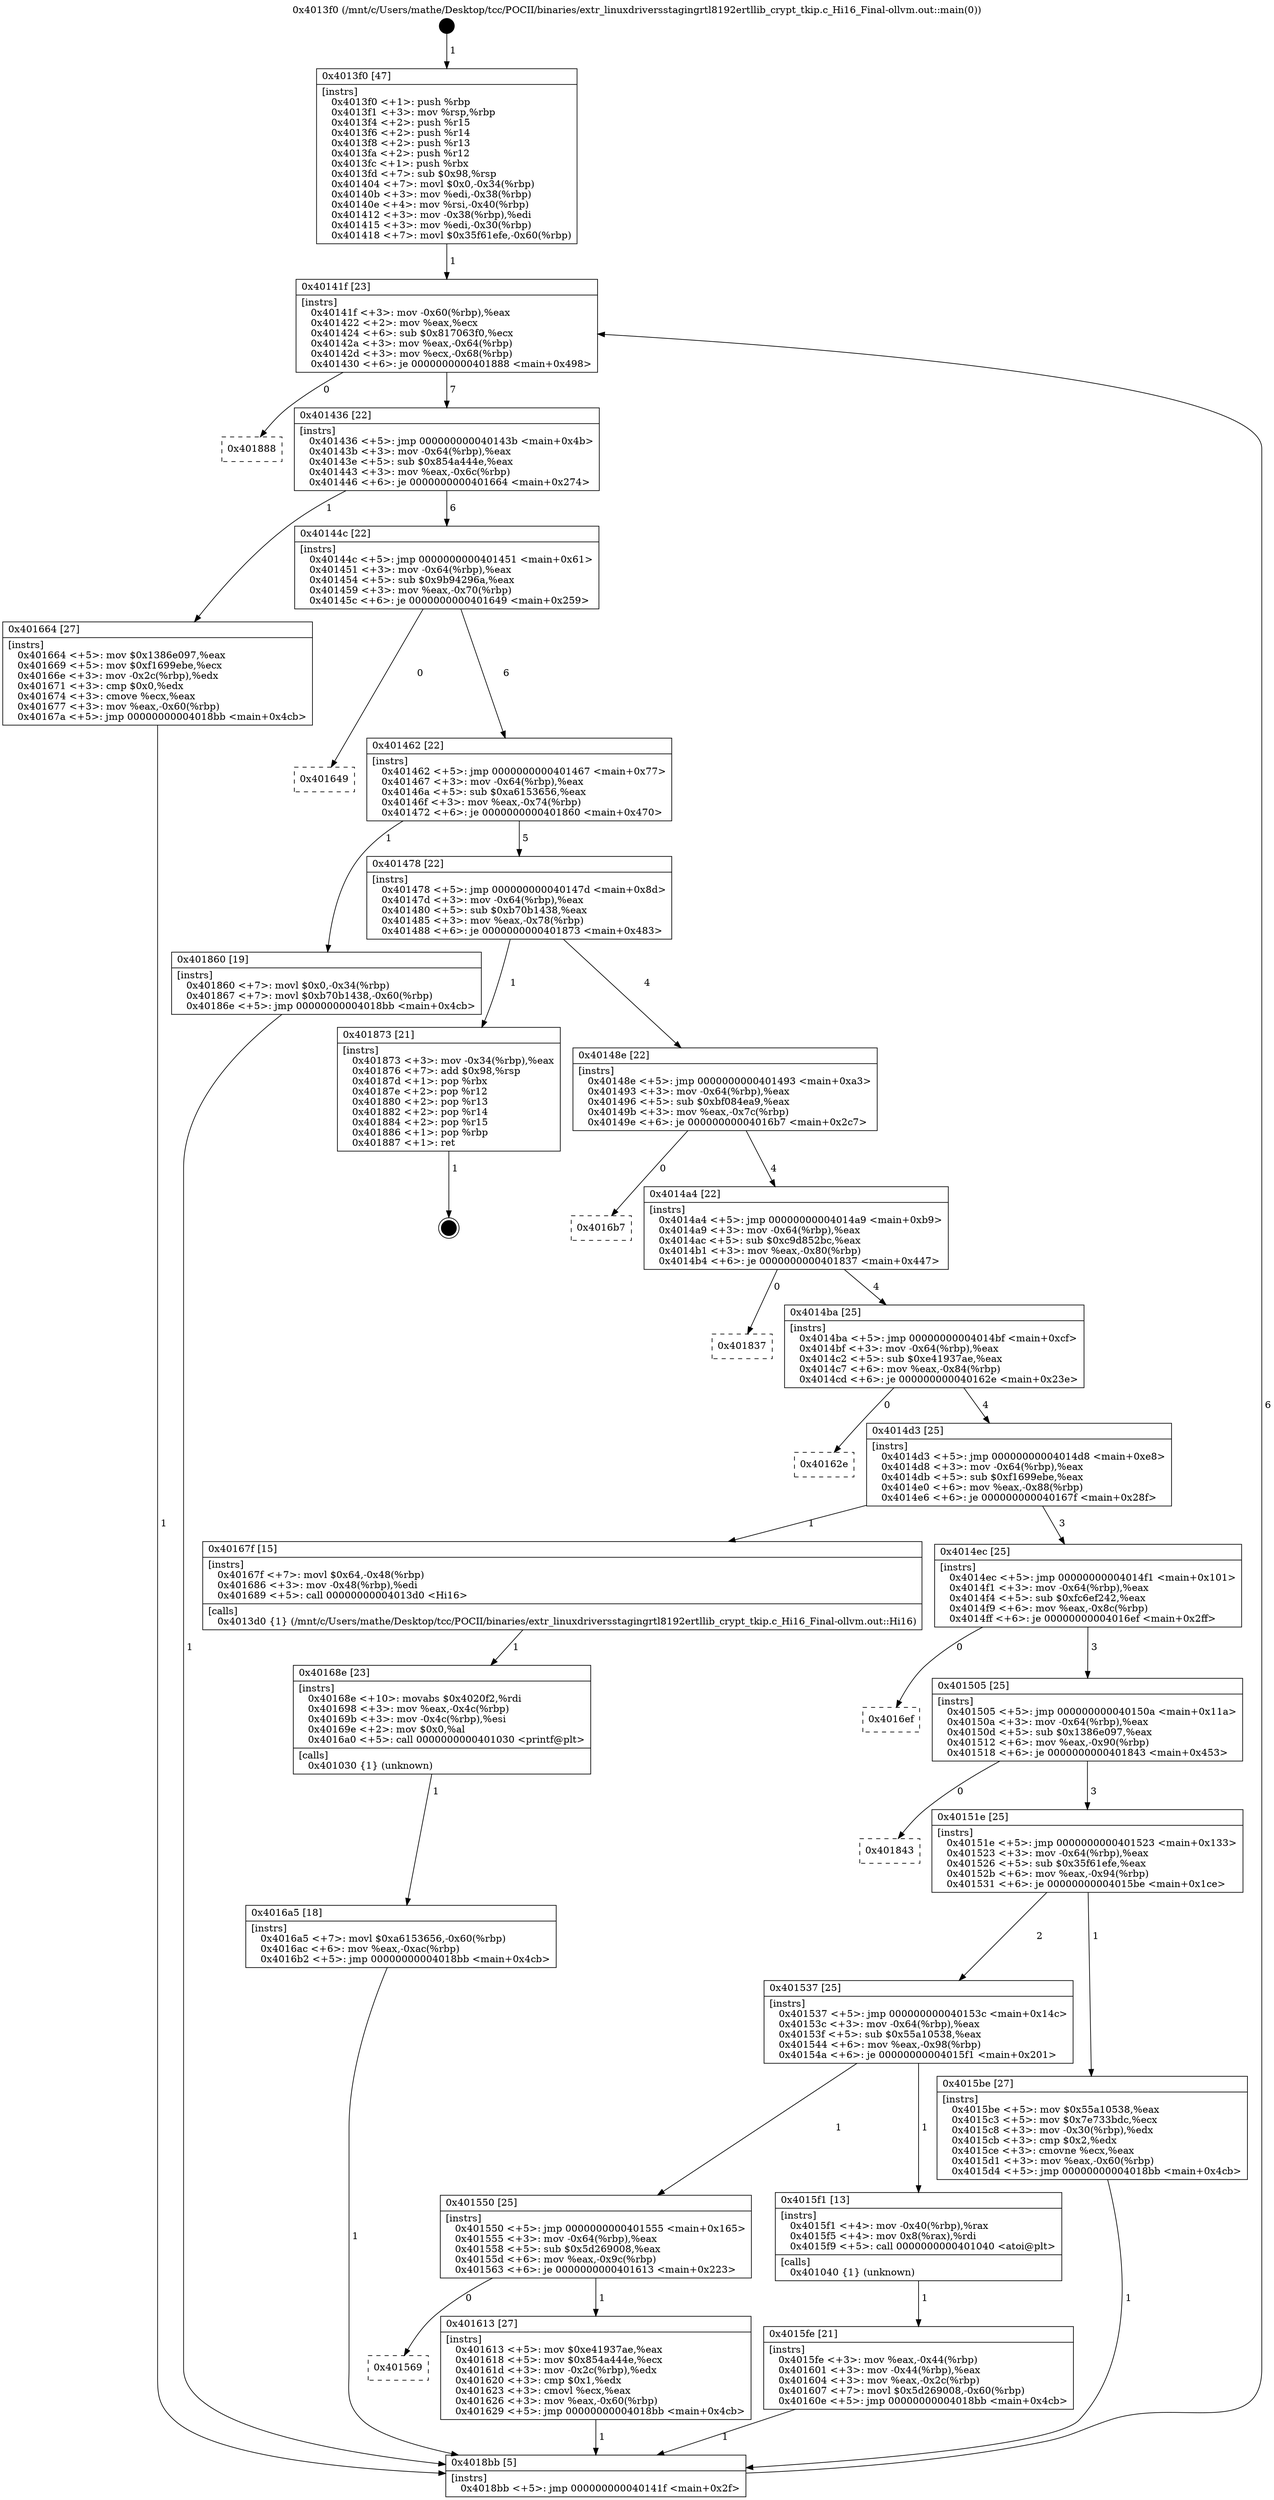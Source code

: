 digraph "0x4013f0" {
  label = "0x4013f0 (/mnt/c/Users/mathe/Desktop/tcc/POCII/binaries/extr_linuxdriversstagingrtl8192ertllib_crypt_tkip.c_Hi16_Final-ollvm.out::main(0))"
  labelloc = "t"
  node[shape=record]

  Entry [label="",width=0.3,height=0.3,shape=circle,fillcolor=black,style=filled]
  "0x40141f" [label="{
     0x40141f [23]\l
     | [instrs]\l
     &nbsp;&nbsp;0x40141f \<+3\>: mov -0x60(%rbp),%eax\l
     &nbsp;&nbsp;0x401422 \<+2\>: mov %eax,%ecx\l
     &nbsp;&nbsp;0x401424 \<+6\>: sub $0x817063f0,%ecx\l
     &nbsp;&nbsp;0x40142a \<+3\>: mov %eax,-0x64(%rbp)\l
     &nbsp;&nbsp;0x40142d \<+3\>: mov %ecx,-0x68(%rbp)\l
     &nbsp;&nbsp;0x401430 \<+6\>: je 0000000000401888 \<main+0x498\>\l
  }"]
  "0x401888" [label="{
     0x401888\l
  }", style=dashed]
  "0x401436" [label="{
     0x401436 [22]\l
     | [instrs]\l
     &nbsp;&nbsp;0x401436 \<+5\>: jmp 000000000040143b \<main+0x4b\>\l
     &nbsp;&nbsp;0x40143b \<+3\>: mov -0x64(%rbp),%eax\l
     &nbsp;&nbsp;0x40143e \<+5\>: sub $0x854a444e,%eax\l
     &nbsp;&nbsp;0x401443 \<+3\>: mov %eax,-0x6c(%rbp)\l
     &nbsp;&nbsp;0x401446 \<+6\>: je 0000000000401664 \<main+0x274\>\l
  }"]
  Exit [label="",width=0.3,height=0.3,shape=circle,fillcolor=black,style=filled,peripheries=2]
  "0x401664" [label="{
     0x401664 [27]\l
     | [instrs]\l
     &nbsp;&nbsp;0x401664 \<+5\>: mov $0x1386e097,%eax\l
     &nbsp;&nbsp;0x401669 \<+5\>: mov $0xf1699ebe,%ecx\l
     &nbsp;&nbsp;0x40166e \<+3\>: mov -0x2c(%rbp),%edx\l
     &nbsp;&nbsp;0x401671 \<+3\>: cmp $0x0,%edx\l
     &nbsp;&nbsp;0x401674 \<+3\>: cmove %ecx,%eax\l
     &nbsp;&nbsp;0x401677 \<+3\>: mov %eax,-0x60(%rbp)\l
     &nbsp;&nbsp;0x40167a \<+5\>: jmp 00000000004018bb \<main+0x4cb\>\l
  }"]
  "0x40144c" [label="{
     0x40144c [22]\l
     | [instrs]\l
     &nbsp;&nbsp;0x40144c \<+5\>: jmp 0000000000401451 \<main+0x61\>\l
     &nbsp;&nbsp;0x401451 \<+3\>: mov -0x64(%rbp),%eax\l
     &nbsp;&nbsp;0x401454 \<+5\>: sub $0x9b94296a,%eax\l
     &nbsp;&nbsp;0x401459 \<+3\>: mov %eax,-0x70(%rbp)\l
     &nbsp;&nbsp;0x40145c \<+6\>: je 0000000000401649 \<main+0x259\>\l
  }"]
  "0x4016a5" [label="{
     0x4016a5 [18]\l
     | [instrs]\l
     &nbsp;&nbsp;0x4016a5 \<+7\>: movl $0xa6153656,-0x60(%rbp)\l
     &nbsp;&nbsp;0x4016ac \<+6\>: mov %eax,-0xac(%rbp)\l
     &nbsp;&nbsp;0x4016b2 \<+5\>: jmp 00000000004018bb \<main+0x4cb\>\l
  }"]
  "0x401649" [label="{
     0x401649\l
  }", style=dashed]
  "0x401462" [label="{
     0x401462 [22]\l
     | [instrs]\l
     &nbsp;&nbsp;0x401462 \<+5\>: jmp 0000000000401467 \<main+0x77\>\l
     &nbsp;&nbsp;0x401467 \<+3\>: mov -0x64(%rbp),%eax\l
     &nbsp;&nbsp;0x40146a \<+5\>: sub $0xa6153656,%eax\l
     &nbsp;&nbsp;0x40146f \<+3\>: mov %eax,-0x74(%rbp)\l
     &nbsp;&nbsp;0x401472 \<+6\>: je 0000000000401860 \<main+0x470\>\l
  }"]
  "0x40168e" [label="{
     0x40168e [23]\l
     | [instrs]\l
     &nbsp;&nbsp;0x40168e \<+10\>: movabs $0x4020f2,%rdi\l
     &nbsp;&nbsp;0x401698 \<+3\>: mov %eax,-0x4c(%rbp)\l
     &nbsp;&nbsp;0x40169b \<+3\>: mov -0x4c(%rbp),%esi\l
     &nbsp;&nbsp;0x40169e \<+2\>: mov $0x0,%al\l
     &nbsp;&nbsp;0x4016a0 \<+5\>: call 0000000000401030 \<printf@plt\>\l
     | [calls]\l
     &nbsp;&nbsp;0x401030 \{1\} (unknown)\l
  }"]
  "0x401860" [label="{
     0x401860 [19]\l
     | [instrs]\l
     &nbsp;&nbsp;0x401860 \<+7\>: movl $0x0,-0x34(%rbp)\l
     &nbsp;&nbsp;0x401867 \<+7\>: movl $0xb70b1438,-0x60(%rbp)\l
     &nbsp;&nbsp;0x40186e \<+5\>: jmp 00000000004018bb \<main+0x4cb\>\l
  }"]
  "0x401478" [label="{
     0x401478 [22]\l
     | [instrs]\l
     &nbsp;&nbsp;0x401478 \<+5\>: jmp 000000000040147d \<main+0x8d\>\l
     &nbsp;&nbsp;0x40147d \<+3\>: mov -0x64(%rbp),%eax\l
     &nbsp;&nbsp;0x401480 \<+5\>: sub $0xb70b1438,%eax\l
     &nbsp;&nbsp;0x401485 \<+3\>: mov %eax,-0x78(%rbp)\l
     &nbsp;&nbsp;0x401488 \<+6\>: je 0000000000401873 \<main+0x483\>\l
  }"]
  "0x401569" [label="{
     0x401569\l
  }", style=dashed]
  "0x401873" [label="{
     0x401873 [21]\l
     | [instrs]\l
     &nbsp;&nbsp;0x401873 \<+3\>: mov -0x34(%rbp),%eax\l
     &nbsp;&nbsp;0x401876 \<+7\>: add $0x98,%rsp\l
     &nbsp;&nbsp;0x40187d \<+1\>: pop %rbx\l
     &nbsp;&nbsp;0x40187e \<+2\>: pop %r12\l
     &nbsp;&nbsp;0x401880 \<+2\>: pop %r13\l
     &nbsp;&nbsp;0x401882 \<+2\>: pop %r14\l
     &nbsp;&nbsp;0x401884 \<+2\>: pop %r15\l
     &nbsp;&nbsp;0x401886 \<+1\>: pop %rbp\l
     &nbsp;&nbsp;0x401887 \<+1\>: ret\l
  }"]
  "0x40148e" [label="{
     0x40148e [22]\l
     | [instrs]\l
     &nbsp;&nbsp;0x40148e \<+5\>: jmp 0000000000401493 \<main+0xa3\>\l
     &nbsp;&nbsp;0x401493 \<+3\>: mov -0x64(%rbp),%eax\l
     &nbsp;&nbsp;0x401496 \<+5\>: sub $0xbf084ea9,%eax\l
     &nbsp;&nbsp;0x40149b \<+3\>: mov %eax,-0x7c(%rbp)\l
     &nbsp;&nbsp;0x40149e \<+6\>: je 00000000004016b7 \<main+0x2c7\>\l
  }"]
  "0x401613" [label="{
     0x401613 [27]\l
     | [instrs]\l
     &nbsp;&nbsp;0x401613 \<+5\>: mov $0xe41937ae,%eax\l
     &nbsp;&nbsp;0x401618 \<+5\>: mov $0x854a444e,%ecx\l
     &nbsp;&nbsp;0x40161d \<+3\>: mov -0x2c(%rbp),%edx\l
     &nbsp;&nbsp;0x401620 \<+3\>: cmp $0x1,%edx\l
     &nbsp;&nbsp;0x401623 \<+3\>: cmovl %ecx,%eax\l
     &nbsp;&nbsp;0x401626 \<+3\>: mov %eax,-0x60(%rbp)\l
     &nbsp;&nbsp;0x401629 \<+5\>: jmp 00000000004018bb \<main+0x4cb\>\l
  }"]
  "0x4016b7" [label="{
     0x4016b7\l
  }", style=dashed]
  "0x4014a4" [label="{
     0x4014a4 [22]\l
     | [instrs]\l
     &nbsp;&nbsp;0x4014a4 \<+5\>: jmp 00000000004014a9 \<main+0xb9\>\l
     &nbsp;&nbsp;0x4014a9 \<+3\>: mov -0x64(%rbp),%eax\l
     &nbsp;&nbsp;0x4014ac \<+5\>: sub $0xc9d852bc,%eax\l
     &nbsp;&nbsp;0x4014b1 \<+3\>: mov %eax,-0x80(%rbp)\l
     &nbsp;&nbsp;0x4014b4 \<+6\>: je 0000000000401837 \<main+0x447\>\l
  }"]
  "0x4015fe" [label="{
     0x4015fe [21]\l
     | [instrs]\l
     &nbsp;&nbsp;0x4015fe \<+3\>: mov %eax,-0x44(%rbp)\l
     &nbsp;&nbsp;0x401601 \<+3\>: mov -0x44(%rbp),%eax\l
     &nbsp;&nbsp;0x401604 \<+3\>: mov %eax,-0x2c(%rbp)\l
     &nbsp;&nbsp;0x401607 \<+7\>: movl $0x5d269008,-0x60(%rbp)\l
     &nbsp;&nbsp;0x40160e \<+5\>: jmp 00000000004018bb \<main+0x4cb\>\l
  }"]
  "0x401837" [label="{
     0x401837\l
  }", style=dashed]
  "0x4014ba" [label="{
     0x4014ba [25]\l
     | [instrs]\l
     &nbsp;&nbsp;0x4014ba \<+5\>: jmp 00000000004014bf \<main+0xcf\>\l
     &nbsp;&nbsp;0x4014bf \<+3\>: mov -0x64(%rbp),%eax\l
     &nbsp;&nbsp;0x4014c2 \<+5\>: sub $0xe41937ae,%eax\l
     &nbsp;&nbsp;0x4014c7 \<+6\>: mov %eax,-0x84(%rbp)\l
     &nbsp;&nbsp;0x4014cd \<+6\>: je 000000000040162e \<main+0x23e\>\l
  }"]
  "0x401550" [label="{
     0x401550 [25]\l
     | [instrs]\l
     &nbsp;&nbsp;0x401550 \<+5\>: jmp 0000000000401555 \<main+0x165\>\l
     &nbsp;&nbsp;0x401555 \<+3\>: mov -0x64(%rbp),%eax\l
     &nbsp;&nbsp;0x401558 \<+5\>: sub $0x5d269008,%eax\l
     &nbsp;&nbsp;0x40155d \<+6\>: mov %eax,-0x9c(%rbp)\l
     &nbsp;&nbsp;0x401563 \<+6\>: je 0000000000401613 \<main+0x223\>\l
  }"]
  "0x40162e" [label="{
     0x40162e\l
  }", style=dashed]
  "0x4014d3" [label="{
     0x4014d3 [25]\l
     | [instrs]\l
     &nbsp;&nbsp;0x4014d3 \<+5\>: jmp 00000000004014d8 \<main+0xe8\>\l
     &nbsp;&nbsp;0x4014d8 \<+3\>: mov -0x64(%rbp),%eax\l
     &nbsp;&nbsp;0x4014db \<+5\>: sub $0xf1699ebe,%eax\l
     &nbsp;&nbsp;0x4014e0 \<+6\>: mov %eax,-0x88(%rbp)\l
     &nbsp;&nbsp;0x4014e6 \<+6\>: je 000000000040167f \<main+0x28f\>\l
  }"]
  "0x4015f1" [label="{
     0x4015f1 [13]\l
     | [instrs]\l
     &nbsp;&nbsp;0x4015f1 \<+4\>: mov -0x40(%rbp),%rax\l
     &nbsp;&nbsp;0x4015f5 \<+4\>: mov 0x8(%rax),%rdi\l
     &nbsp;&nbsp;0x4015f9 \<+5\>: call 0000000000401040 \<atoi@plt\>\l
     | [calls]\l
     &nbsp;&nbsp;0x401040 \{1\} (unknown)\l
  }"]
  "0x40167f" [label="{
     0x40167f [15]\l
     | [instrs]\l
     &nbsp;&nbsp;0x40167f \<+7\>: movl $0x64,-0x48(%rbp)\l
     &nbsp;&nbsp;0x401686 \<+3\>: mov -0x48(%rbp),%edi\l
     &nbsp;&nbsp;0x401689 \<+5\>: call 00000000004013d0 \<Hi16\>\l
     | [calls]\l
     &nbsp;&nbsp;0x4013d0 \{1\} (/mnt/c/Users/mathe/Desktop/tcc/POCII/binaries/extr_linuxdriversstagingrtl8192ertllib_crypt_tkip.c_Hi16_Final-ollvm.out::Hi16)\l
  }"]
  "0x4014ec" [label="{
     0x4014ec [25]\l
     | [instrs]\l
     &nbsp;&nbsp;0x4014ec \<+5\>: jmp 00000000004014f1 \<main+0x101\>\l
     &nbsp;&nbsp;0x4014f1 \<+3\>: mov -0x64(%rbp),%eax\l
     &nbsp;&nbsp;0x4014f4 \<+5\>: sub $0xfc6ef242,%eax\l
     &nbsp;&nbsp;0x4014f9 \<+6\>: mov %eax,-0x8c(%rbp)\l
     &nbsp;&nbsp;0x4014ff \<+6\>: je 00000000004016ef \<main+0x2ff\>\l
  }"]
  "0x4013f0" [label="{
     0x4013f0 [47]\l
     | [instrs]\l
     &nbsp;&nbsp;0x4013f0 \<+1\>: push %rbp\l
     &nbsp;&nbsp;0x4013f1 \<+3\>: mov %rsp,%rbp\l
     &nbsp;&nbsp;0x4013f4 \<+2\>: push %r15\l
     &nbsp;&nbsp;0x4013f6 \<+2\>: push %r14\l
     &nbsp;&nbsp;0x4013f8 \<+2\>: push %r13\l
     &nbsp;&nbsp;0x4013fa \<+2\>: push %r12\l
     &nbsp;&nbsp;0x4013fc \<+1\>: push %rbx\l
     &nbsp;&nbsp;0x4013fd \<+7\>: sub $0x98,%rsp\l
     &nbsp;&nbsp;0x401404 \<+7\>: movl $0x0,-0x34(%rbp)\l
     &nbsp;&nbsp;0x40140b \<+3\>: mov %edi,-0x38(%rbp)\l
     &nbsp;&nbsp;0x40140e \<+4\>: mov %rsi,-0x40(%rbp)\l
     &nbsp;&nbsp;0x401412 \<+3\>: mov -0x38(%rbp),%edi\l
     &nbsp;&nbsp;0x401415 \<+3\>: mov %edi,-0x30(%rbp)\l
     &nbsp;&nbsp;0x401418 \<+7\>: movl $0x35f61efe,-0x60(%rbp)\l
  }"]
  "0x4016ef" [label="{
     0x4016ef\l
  }", style=dashed]
  "0x401505" [label="{
     0x401505 [25]\l
     | [instrs]\l
     &nbsp;&nbsp;0x401505 \<+5\>: jmp 000000000040150a \<main+0x11a\>\l
     &nbsp;&nbsp;0x40150a \<+3\>: mov -0x64(%rbp),%eax\l
     &nbsp;&nbsp;0x40150d \<+5\>: sub $0x1386e097,%eax\l
     &nbsp;&nbsp;0x401512 \<+6\>: mov %eax,-0x90(%rbp)\l
     &nbsp;&nbsp;0x401518 \<+6\>: je 0000000000401843 \<main+0x453\>\l
  }"]
  "0x4018bb" [label="{
     0x4018bb [5]\l
     | [instrs]\l
     &nbsp;&nbsp;0x4018bb \<+5\>: jmp 000000000040141f \<main+0x2f\>\l
  }"]
  "0x401843" [label="{
     0x401843\l
  }", style=dashed]
  "0x40151e" [label="{
     0x40151e [25]\l
     | [instrs]\l
     &nbsp;&nbsp;0x40151e \<+5\>: jmp 0000000000401523 \<main+0x133\>\l
     &nbsp;&nbsp;0x401523 \<+3\>: mov -0x64(%rbp),%eax\l
     &nbsp;&nbsp;0x401526 \<+5\>: sub $0x35f61efe,%eax\l
     &nbsp;&nbsp;0x40152b \<+6\>: mov %eax,-0x94(%rbp)\l
     &nbsp;&nbsp;0x401531 \<+6\>: je 00000000004015be \<main+0x1ce\>\l
  }"]
  "0x401537" [label="{
     0x401537 [25]\l
     | [instrs]\l
     &nbsp;&nbsp;0x401537 \<+5\>: jmp 000000000040153c \<main+0x14c\>\l
     &nbsp;&nbsp;0x40153c \<+3\>: mov -0x64(%rbp),%eax\l
     &nbsp;&nbsp;0x40153f \<+5\>: sub $0x55a10538,%eax\l
     &nbsp;&nbsp;0x401544 \<+6\>: mov %eax,-0x98(%rbp)\l
     &nbsp;&nbsp;0x40154a \<+6\>: je 00000000004015f1 \<main+0x201\>\l
  }"]
  "0x4015be" [label="{
     0x4015be [27]\l
     | [instrs]\l
     &nbsp;&nbsp;0x4015be \<+5\>: mov $0x55a10538,%eax\l
     &nbsp;&nbsp;0x4015c3 \<+5\>: mov $0x7e733bdc,%ecx\l
     &nbsp;&nbsp;0x4015c8 \<+3\>: mov -0x30(%rbp),%edx\l
     &nbsp;&nbsp;0x4015cb \<+3\>: cmp $0x2,%edx\l
     &nbsp;&nbsp;0x4015ce \<+3\>: cmovne %ecx,%eax\l
     &nbsp;&nbsp;0x4015d1 \<+3\>: mov %eax,-0x60(%rbp)\l
     &nbsp;&nbsp;0x4015d4 \<+5\>: jmp 00000000004018bb \<main+0x4cb\>\l
  }"]
  Entry -> "0x4013f0" [label=" 1"]
  "0x40141f" -> "0x401888" [label=" 0"]
  "0x40141f" -> "0x401436" [label=" 7"]
  "0x401873" -> Exit [label=" 1"]
  "0x401436" -> "0x401664" [label=" 1"]
  "0x401436" -> "0x40144c" [label=" 6"]
  "0x401860" -> "0x4018bb" [label=" 1"]
  "0x40144c" -> "0x401649" [label=" 0"]
  "0x40144c" -> "0x401462" [label=" 6"]
  "0x4016a5" -> "0x4018bb" [label=" 1"]
  "0x401462" -> "0x401860" [label=" 1"]
  "0x401462" -> "0x401478" [label=" 5"]
  "0x40168e" -> "0x4016a5" [label=" 1"]
  "0x401478" -> "0x401873" [label=" 1"]
  "0x401478" -> "0x40148e" [label=" 4"]
  "0x40167f" -> "0x40168e" [label=" 1"]
  "0x40148e" -> "0x4016b7" [label=" 0"]
  "0x40148e" -> "0x4014a4" [label=" 4"]
  "0x401664" -> "0x4018bb" [label=" 1"]
  "0x4014a4" -> "0x401837" [label=" 0"]
  "0x4014a4" -> "0x4014ba" [label=" 4"]
  "0x401550" -> "0x401569" [label=" 0"]
  "0x4014ba" -> "0x40162e" [label=" 0"]
  "0x4014ba" -> "0x4014d3" [label=" 4"]
  "0x401550" -> "0x401613" [label=" 1"]
  "0x4014d3" -> "0x40167f" [label=" 1"]
  "0x4014d3" -> "0x4014ec" [label=" 3"]
  "0x401613" -> "0x4018bb" [label=" 1"]
  "0x4014ec" -> "0x4016ef" [label=" 0"]
  "0x4014ec" -> "0x401505" [label=" 3"]
  "0x4015f1" -> "0x4015fe" [label=" 1"]
  "0x401505" -> "0x401843" [label=" 0"]
  "0x401505" -> "0x40151e" [label=" 3"]
  "0x401537" -> "0x401550" [label=" 1"]
  "0x40151e" -> "0x4015be" [label=" 1"]
  "0x40151e" -> "0x401537" [label=" 2"]
  "0x4015be" -> "0x4018bb" [label=" 1"]
  "0x4013f0" -> "0x40141f" [label=" 1"]
  "0x4018bb" -> "0x40141f" [label=" 6"]
  "0x4015fe" -> "0x4018bb" [label=" 1"]
  "0x401537" -> "0x4015f1" [label=" 1"]
}
